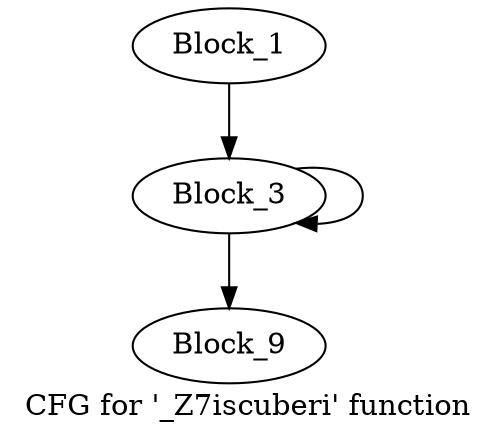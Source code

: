 digraph "CFG for '_Z7iscuberi' function" {
	label="CFG for '_Z7iscuberi' function";

	block_1 [label="Block_1"];
	block_1 -> block_3;
	block_3 [label="Block_3"];
	block_3:s0 -> block_3;
	block_3:s1 -> block_9;
	block_9 [label="Block_9"];
}
